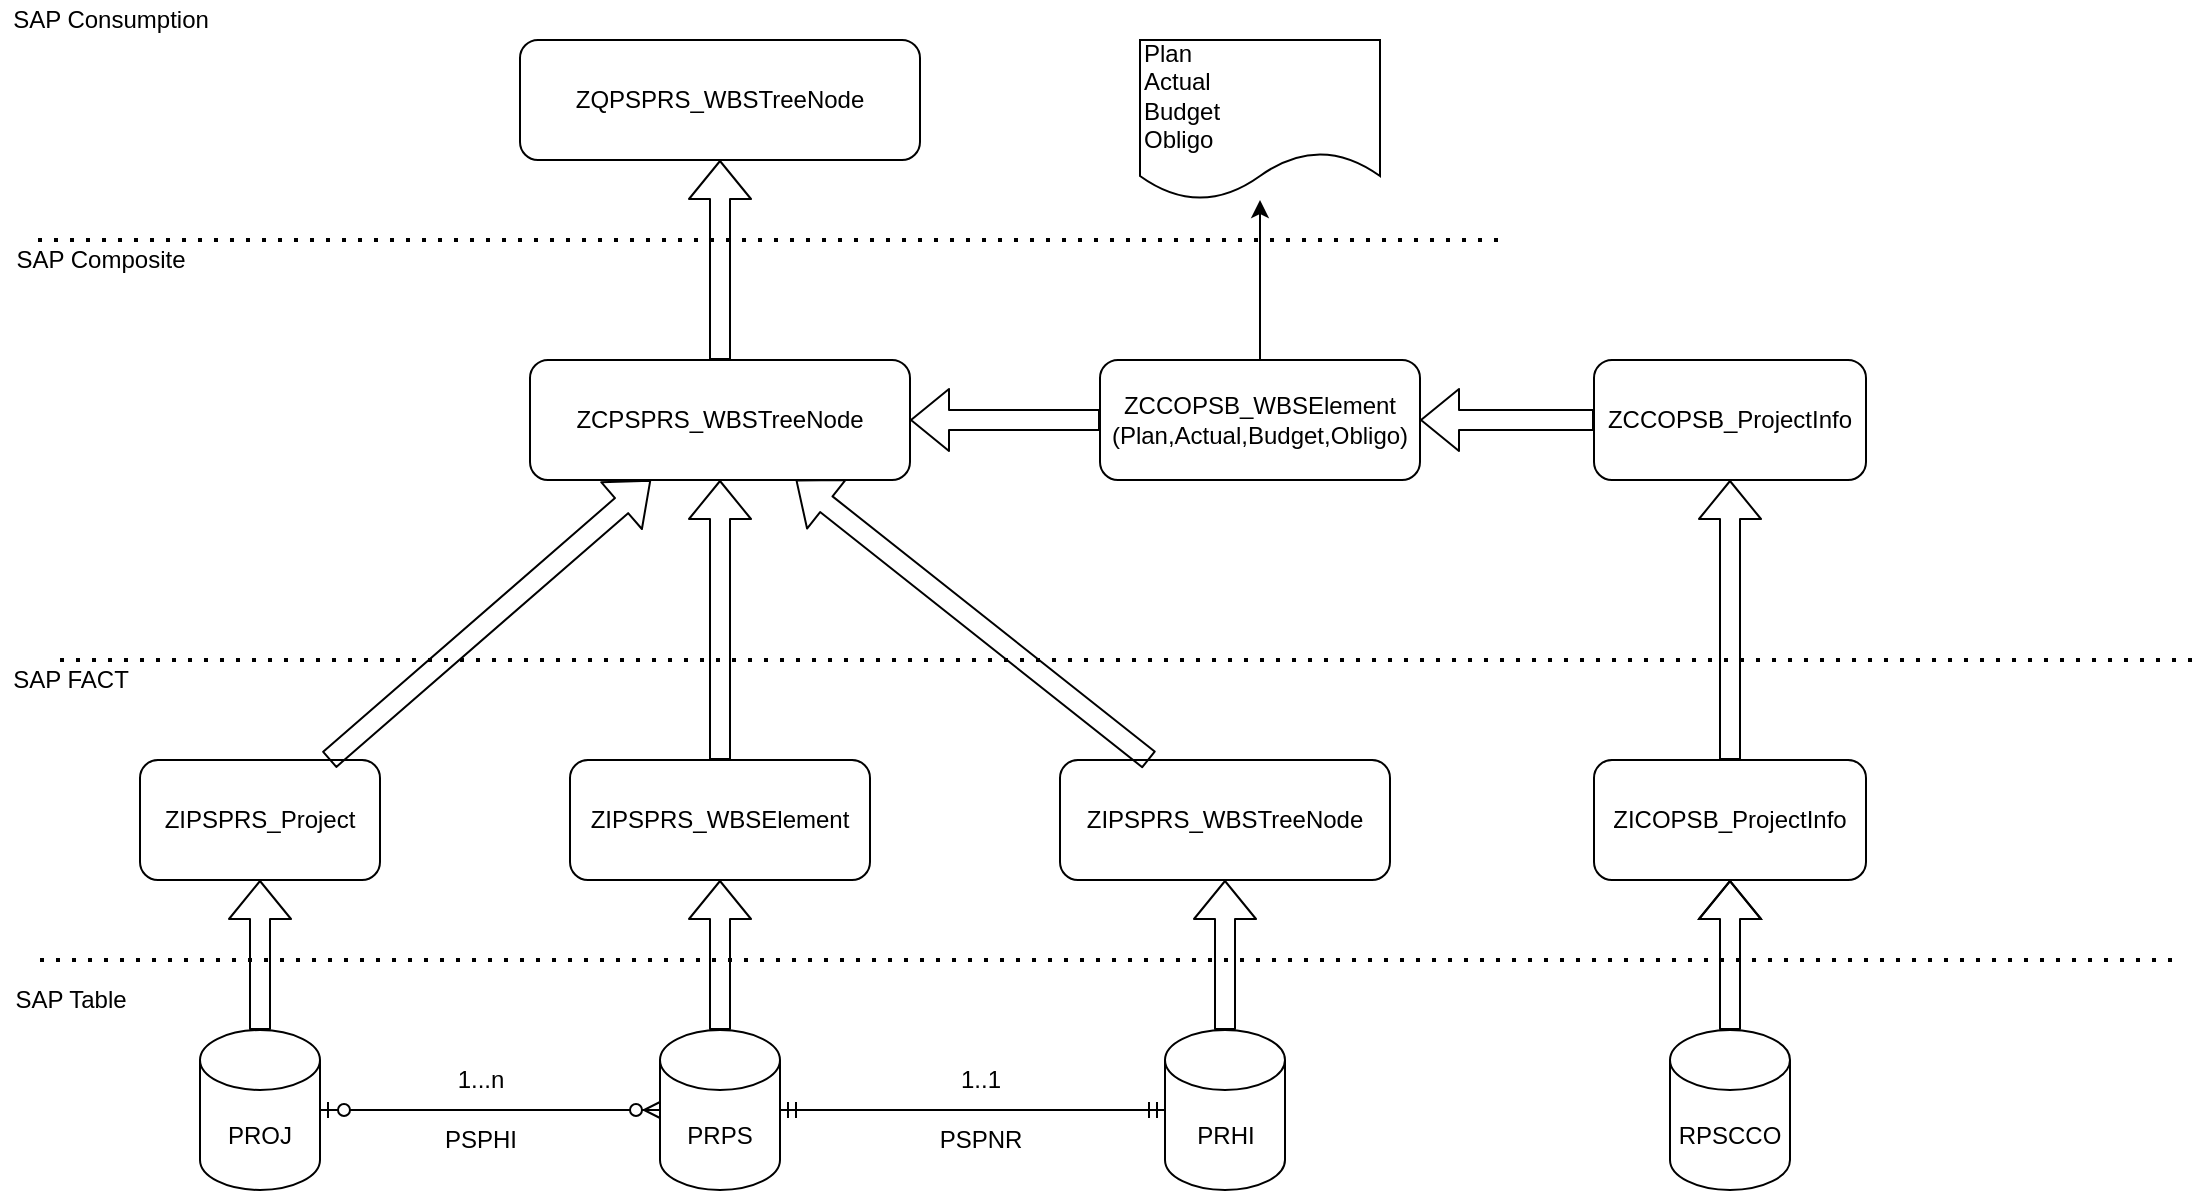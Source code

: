 <mxfile version="14.6.5" type="github">
  <diagram id="69vXtx48tE_reD0-cK0p" name="Page-1">
    <mxGraphModel dx="1038" dy="539" grid="1" gridSize="10" guides="1" tooltips="1" connect="1" arrows="1" fold="1" page="1" pageScale="1" pageWidth="827" pageHeight="1169" math="0" shadow="0">
      <root>
        <mxCell id="0" />
        <mxCell id="1" parent="0" />
        <mxCell id="PLfS34GIG5YP79sV-88O-1" value="PROJ" style="shape=cylinder3;whiteSpace=wrap;html=1;boundedLbl=1;backgroundOutline=1;size=15;" vertex="1" parent="1">
          <mxGeometry x="130" y="535" width="60" height="80" as="geometry" />
        </mxCell>
        <mxCell id="PLfS34GIG5YP79sV-88O-2" value="PRPS" style="shape=cylinder3;whiteSpace=wrap;html=1;boundedLbl=1;backgroundOutline=1;size=15;" vertex="1" parent="1">
          <mxGeometry x="360" y="535" width="60" height="80" as="geometry" />
        </mxCell>
        <mxCell id="PLfS34GIG5YP79sV-88O-3" value="" style="edgeStyle=entityRelationEdgeStyle;fontSize=12;html=1;endArrow=ERzeroToMany;startArrow=ERzeroToOne;" edge="1" parent="1" source="PLfS34GIG5YP79sV-88O-1" target="PLfS34GIG5YP79sV-88O-2">
          <mxGeometry width="100" height="100" relative="1" as="geometry">
            <mxPoint x="30" y="670" as="sourcePoint" />
            <mxPoint x="130" y="570" as="targetPoint" />
          </mxGeometry>
        </mxCell>
        <mxCell id="PLfS34GIG5YP79sV-88O-4" value="ZIPSPRS_Project" style="rounded=1;whiteSpace=wrap;html=1;" vertex="1" parent="1">
          <mxGeometry x="100" y="400" width="120" height="60" as="geometry" />
        </mxCell>
        <mxCell id="PLfS34GIG5YP79sV-88O-5" value="ZIPSPRS_WBSElement" style="rounded=1;whiteSpace=wrap;html=1;" vertex="1" parent="1">
          <mxGeometry x="315" y="400" width="150" height="60" as="geometry" />
        </mxCell>
        <mxCell id="PLfS34GIG5YP79sV-88O-6" value="" style="endArrow=none;dashed=1;html=1;dashPattern=1 3;strokeWidth=2;" edge="1" parent="1">
          <mxGeometry width="50" height="50" relative="1" as="geometry">
            <mxPoint x="50" y="500" as="sourcePoint" />
            <mxPoint x="1120" y="500" as="targetPoint" />
          </mxGeometry>
        </mxCell>
        <mxCell id="PLfS34GIG5YP79sV-88O-7" value="SAP Table" style="text;html=1;resizable=0;autosize=1;align=center;verticalAlign=middle;points=[];fillColor=none;strokeColor=none;rounded=0;" vertex="1" parent="1">
          <mxGeometry x="30" y="510" width="70" height="20" as="geometry" />
        </mxCell>
        <mxCell id="PLfS34GIG5YP79sV-88O-8" value="" style="shape=flexArrow;endArrow=classic;html=1;entryX=0.5;entryY=1;entryDx=0;entryDy=0;" edge="1" parent="1" source="PLfS34GIG5YP79sV-88O-1" target="PLfS34GIG5YP79sV-88O-4">
          <mxGeometry width="50" height="50" relative="1" as="geometry">
            <mxPoint x="-60" y="460" as="sourcePoint" />
            <mxPoint x="-10" y="410" as="targetPoint" />
          </mxGeometry>
        </mxCell>
        <mxCell id="PLfS34GIG5YP79sV-88O-9" value="" style="shape=flexArrow;endArrow=classic;html=1;" edge="1" parent="1" source="PLfS34GIG5YP79sV-88O-2" target="PLfS34GIG5YP79sV-88O-5">
          <mxGeometry width="50" height="50" relative="1" as="geometry">
            <mxPoint x="290" y="540" as="sourcePoint" />
            <mxPoint x="340" y="490" as="targetPoint" />
          </mxGeometry>
        </mxCell>
        <mxCell id="PLfS34GIG5YP79sV-88O-10" value="ZIPSPRS_WBSTreeNode" style="rounded=1;whiteSpace=wrap;html=1;" vertex="1" parent="1">
          <mxGeometry x="560" y="400" width="165" height="60" as="geometry" />
        </mxCell>
        <mxCell id="PLfS34GIG5YP79sV-88O-11" value="PRHI" style="shape=cylinder3;whiteSpace=wrap;html=1;boundedLbl=1;backgroundOutline=1;size=15;" vertex="1" parent="1">
          <mxGeometry x="612.5" y="535" width="60" height="80" as="geometry" />
        </mxCell>
        <mxCell id="PLfS34GIG5YP79sV-88O-12" value="" style="edgeStyle=entityRelationEdgeStyle;fontSize=12;html=1;endArrow=ERmandOne;startArrow=ERmandOne;" edge="1" parent="1" source="PLfS34GIG5YP79sV-88O-2" target="PLfS34GIG5YP79sV-88O-11">
          <mxGeometry width="100" height="100" relative="1" as="geometry">
            <mxPoint x="440" y="720" as="sourcePoint" />
            <mxPoint x="540" y="620" as="targetPoint" />
          </mxGeometry>
        </mxCell>
        <mxCell id="PLfS34GIG5YP79sV-88O-13" value="" style="shape=flexArrow;endArrow=classic;html=1;" edge="1" parent="1" source="PLfS34GIG5YP79sV-88O-11" target="PLfS34GIG5YP79sV-88O-10">
          <mxGeometry width="50" height="50" relative="1" as="geometry">
            <mxPoint x="643" y="540" as="sourcePoint" />
            <mxPoint x="540" y="640" as="targetPoint" />
          </mxGeometry>
        </mxCell>
        <mxCell id="PLfS34GIG5YP79sV-88O-14" value="1...n" style="text;html=1;resizable=0;autosize=1;align=center;verticalAlign=middle;points=[];fillColor=none;strokeColor=none;rounded=0;" vertex="1" parent="1">
          <mxGeometry x="250" y="550" width="40" height="20" as="geometry" />
        </mxCell>
        <mxCell id="PLfS34GIG5YP79sV-88O-15" value="1..1" style="text;html=1;resizable=0;autosize=1;align=center;verticalAlign=middle;points=[];fillColor=none;strokeColor=none;rounded=0;" vertex="1" parent="1">
          <mxGeometry x="500" y="550" width="40" height="20" as="geometry" />
        </mxCell>
        <mxCell id="PLfS34GIG5YP79sV-88O-16" value="" style="endArrow=none;dashed=1;html=1;dashPattern=1 3;strokeWidth=2;" edge="1" parent="1">
          <mxGeometry width="50" height="50" relative="1" as="geometry">
            <mxPoint x="49" y="140" as="sourcePoint" />
            <mxPoint x="779" y="140" as="targetPoint" />
          </mxGeometry>
        </mxCell>
        <mxCell id="PLfS34GIG5YP79sV-88O-17" value="ZCPSPRS_WBSTreeNode" style="rounded=1;whiteSpace=wrap;html=1;" vertex="1" parent="1">
          <mxGeometry x="295" y="200" width="190" height="60" as="geometry" />
        </mxCell>
        <mxCell id="PLfS34GIG5YP79sV-88O-18" value="" style="shape=flexArrow;endArrow=classic;html=1;" edge="1" parent="1" source="PLfS34GIG5YP79sV-88O-4" target="PLfS34GIG5YP79sV-88O-17">
          <mxGeometry width="50" height="50" relative="1" as="geometry">
            <mxPoint x="170" y="400" as="sourcePoint" />
            <mxPoint x="220" y="350" as="targetPoint" />
          </mxGeometry>
        </mxCell>
        <mxCell id="PLfS34GIG5YP79sV-88O-19" value="" style="shape=flexArrow;endArrow=classic;html=1;" edge="1" parent="1" source="PLfS34GIG5YP79sV-88O-5" target="PLfS34GIG5YP79sV-88O-17">
          <mxGeometry width="50" height="50" relative="1" as="geometry">
            <mxPoint x="410" y="350" as="sourcePoint" />
            <mxPoint x="460" y="300" as="targetPoint" />
          </mxGeometry>
        </mxCell>
        <mxCell id="PLfS34GIG5YP79sV-88O-20" value="" style="shape=flexArrow;endArrow=classic;html=1;" edge="1" parent="1" source="PLfS34GIG5YP79sV-88O-10" target="PLfS34GIG5YP79sV-88O-17">
          <mxGeometry width="50" height="50" relative="1" as="geometry">
            <mxPoint x="440" y="350" as="sourcePoint" />
            <mxPoint x="490" y="300" as="targetPoint" />
          </mxGeometry>
        </mxCell>
        <mxCell id="PLfS34GIG5YP79sV-88O-21" value="SAP FACT" style="text;html=1;resizable=0;autosize=1;align=center;verticalAlign=middle;points=[];fillColor=none;strokeColor=none;rounded=0;" vertex="1" parent="1">
          <mxGeometry x="30" y="350" width="70" height="20" as="geometry" />
        </mxCell>
        <mxCell id="PLfS34GIG5YP79sV-88O-22" value="ZCCOPSB_WBSElement&lt;br&gt;(&lt;span style=&quot;text-align: left&quot;&gt;Plan,&lt;/span&gt;&lt;span style=&quot;text-align: left&quot;&gt;Actual,&lt;/span&gt;&lt;span style=&quot;text-align: left&quot;&gt;Budget,&lt;/span&gt;&lt;span style=&quot;text-align: left&quot;&gt;Obligo&lt;/span&gt;)" style="rounded=1;whiteSpace=wrap;html=1;" vertex="1" parent="1">
          <mxGeometry x="580" y="200" width="160" height="60" as="geometry" />
        </mxCell>
        <mxCell id="PLfS34GIG5YP79sV-88O-23" value="" style="shape=flexArrow;endArrow=classic;html=1;" edge="1" parent="1" source="PLfS34GIG5YP79sV-88O-22" target="PLfS34GIG5YP79sV-88O-17">
          <mxGeometry width="50" height="50" relative="1" as="geometry">
            <mxPoint x="550" y="260" as="sourcePoint" />
            <mxPoint x="600" y="210" as="targetPoint" />
          </mxGeometry>
        </mxCell>
        <mxCell id="PLfS34GIG5YP79sV-88O-24" value="" style="endArrow=none;dashed=1;html=1;dashPattern=1 3;strokeWidth=2;" edge="1" parent="1">
          <mxGeometry width="50" height="50" relative="1" as="geometry">
            <mxPoint x="60" y="350" as="sourcePoint" />
            <mxPoint x="1130" y="350" as="targetPoint" />
          </mxGeometry>
        </mxCell>
        <mxCell id="PLfS34GIG5YP79sV-88O-25" value="SAP Composite" style="text;html=1;resizable=0;autosize=1;align=center;verticalAlign=middle;points=[];fillColor=none;strokeColor=none;rounded=0;" vertex="1" parent="1">
          <mxGeometry x="30" y="140" width="100" height="20" as="geometry" />
        </mxCell>
        <mxCell id="PLfS34GIG5YP79sV-88O-26" value="ZQPSPRS_WBSTreeNode" style="rounded=1;whiteSpace=wrap;html=1;" vertex="1" parent="1">
          <mxGeometry x="290" y="40" width="200" height="60" as="geometry" />
        </mxCell>
        <mxCell id="PLfS34GIG5YP79sV-88O-27" value="SAP Consumption" style="text;html=1;resizable=0;autosize=1;align=center;verticalAlign=middle;points=[];fillColor=none;strokeColor=none;rounded=0;" vertex="1" parent="1">
          <mxGeometry x="30" y="20" width="110" height="20" as="geometry" />
        </mxCell>
        <mxCell id="PLfS34GIG5YP79sV-88O-28" value="" style="shape=flexArrow;endArrow=classic;html=1;" edge="1" parent="1" source="PLfS34GIG5YP79sV-88O-17" target="PLfS34GIG5YP79sV-88O-26">
          <mxGeometry width="50" height="50" relative="1" as="geometry">
            <mxPoint x="370" y="200" as="sourcePoint" />
            <mxPoint x="420" y="150" as="targetPoint" />
          </mxGeometry>
        </mxCell>
        <mxCell id="PLfS34GIG5YP79sV-88O-29" value="RPSCCO" style="shape=cylinder3;whiteSpace=wrap;html=1;boundedLbl=1;backgroundOutline=1;size=15;" vertex="1" parent="1">
          <mxGeometry x="865" y="535" width="60" height="80" as="geometry" />
        </mxCell>
        <mxCell id="PLfS34GIG5YP79sV-88O-30" value="ZICOPSB_ProjectInfo" style="rounded=1;whiteSpace=wrap;html=1;" vertex="1" parent="1">
          <mxGeometry x="827" y="400" width="136" height="60" as="geometry" />
        </mxCell>
        <mxCell id="PLfS34GIG5YP79sV-88O-31" value="ZCCOPSB_ProjectInfo" style="rounded=1;whiteSpace=wrap;html=1;" vertex="1" parent="1">
          <mxGeometry x="827" y="200" width="136" height="60" as="geometry" />
        </mxCell>
        <mxCell id="PLfS34GIG5YP79sV-88O-33" value="" style="shape=flexArrow;endArrow=classic;html=1;" edge="1" parent="1" source="PLfS34GIG5YP79sV-88O-29" target="PLfS34GIG5YP79sV-88O-30">
          <mxGeometry width="50" height="50" relative="1" as="geometry">
            <mxPoint x="981" y="510" as="sourcePoint" />
            <mxPoint x="1031" y="460" as="targetPoint" />
            <Array as="points">
              <mxPoint x="895" y="500" />
            </Array>
          </mxGeometry>
        </mxCell>
        <mxCell id="PLfS34GIG5YP79sV-88O-34" value="" style="shape=flexArrow;endArrow=classic;html=1;" edge="1" parent="1" source="PLfS34GIG5YP79sV-88O-30" target="PLfS34GIG5YP79sV-88O-31">
          <mxGeometry width="50" height="50" relative="1" as="geometry">
            <mxPoint x="871" y="390" as="sourcePoint" />
            <mxPoint x="921" y="340" as="targetPoint" />
          </mxGeometry>
        </mxCell>
        <mxCell id="PLfS34GIG5YP79sV-88O-35" value="" style="shape=flexArrow;endArrow=classic;html=1;" edge="1" parent="1" source="PLfS34GIG5YP79sV-88O-31" target="PLfS34GIG5YP79sV-88O-22">
          <mxGeometry width="50" height="50" relative="1" as="geometry">
            <mxPoint x="1022" y="340" as="sourcePoint" />
            <mxPoint x="1046" y="260" as="targetPoint" />
          </mxGeometry>
        </mxCell>
        <mxCell id="PLfS34GIG5YP79sV-88O-36" value="Plan&lt;br&gt;Actual&lt;br&gt;Budget&lt;br&gt;Obligo" style="shape=document;whiteSpace=wrap;html=1;boundedLbl=1;align=left;" vertex="1" parent="1">
          <mxGeometry x="600" y="40" width="120" height="80" as="geometry" />
        </mxCell>
        <mxCell id="PLfS34GIG5YP79sV-88O-37" value="" style="endArrow=classic;html=1;" edge="1" parent="1" source="PLfS34GIG5YP79sV-88O-22" target="PLfS34GIG5YP79sV-88O-36">
          <mxGeometry width="50" height="50" relative="1" as="geometry">
            <mxPoint x="1122" y="230" as="sourcePoint" />
            <mxPoint x="1162" y="250" as="targetPoint" />
          </mxGeometry>
        </mxCell>
        <mxCell id="PLfS34GIG5YP79sV-88O-40" value="PSPNR" style="text;html=1;align=center;verticalAlign=middle;resizable=0;points=[];autosize=1;strokeColor=none;" vertex="1" parent="1">
          <mxGeometry x="490" y="580" width="60" height="20" as="geometry" />
        </mxCell>
        <mxCell id="PLfS34GIG5YP79sV-88O-41" value="PSPHI" style="text;html=1;align=center;verticalAlign=middle;resizable=0;points=[];autosize=1;strokeColor=none;" vertex="1" parent="1">
          <mxGeometry x="245" y="580" width="50" height="20" as="geometry" />
        </mxCell>
      </root>
    </mxGraphModel>
  </diagram>
</mxfile>
